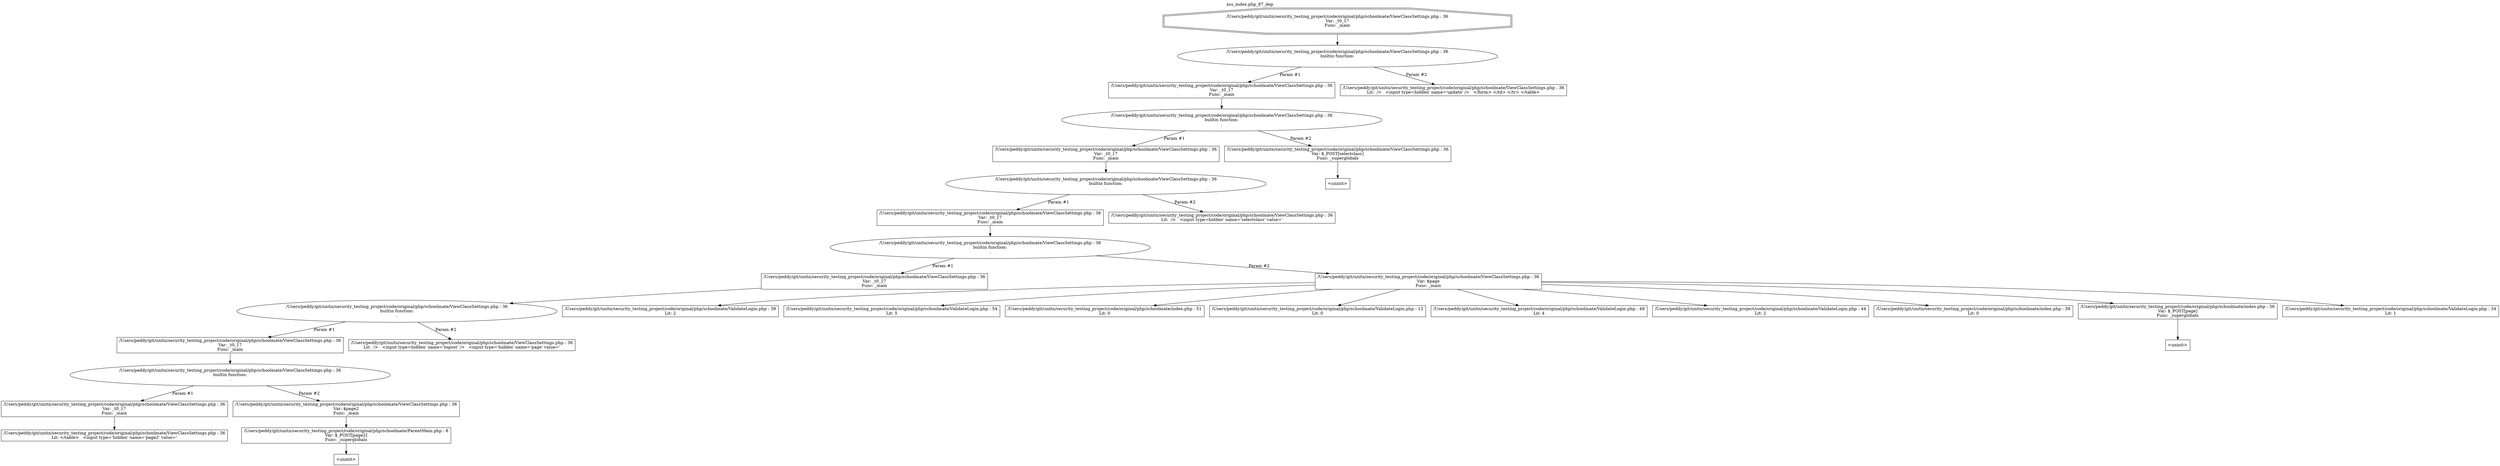 digraph cfg {
  label="xss_index.php_87_dep";
  labelloc=t;
  n1 [shape=doubleoctagon, label="/Users/peddy/git/unitn/security_testing_project/code/original/php/schoolmate/ViewClassSettings.php : 36\nVar: _t0_17\nFunc: _main\n"];
  n2 [shape=ellipse, label="/Users/peddy/git/unitn/security_testing_project/code/original/php/schoolmate/ViewClassSettings.php : 36\nbuiltin function:\n.\n"];
  n3 [shape=box, label="/Users/peddy/git/unitn/security_testing_project/code/original/php/schoolmate/ViewClassSettings.php : 36\nVar: _t0_17\nFunc: _main\n"];
  n4 [shape=ellipse, label="/Users/peddy/git/unitn/security_testing_project/code/original/php/schoolmate/ViewClassSettings.php : 36\nbuiltin function:\n.\n"];
  n5 [shape=box, label="/Users/peddy/git/unitn/security_testing_project/code/original/php/schoolmate/ViewClassSettings.php : 36\nVar: _t0_17\nFunc: _main\n"];
  n6 [shape=ellipse, label="/Users/peddy/git/unitn/security_testing_project/code/original/php/schoolmate/ViewClassSettings.php : 36\nbuiltin function:\n.\n"];
  n7 [shape=box, label="/Users/peddy/git/unitn/security_testing_project/code/original/php/schoolmate/ViewClassSettings.php : 36\nVar: _t0_17\nFunc: _main\n"];
  n8 [shape=ellipse, label="/Users/peddy/git/unitn/security_testing_project/code/original/php/schoolmate/ViewClassSettings.php : 36\nbuiltin function:\n.\n"];
  n9 [shape=box, label="/Users/peddy/git/unitn/security_testing_project/code/original/php/schoolmate/ViewClassSettings.php : 36\nVar: _t0_17\nFunc: _main\n"];
  n10 [shape=ellipse, label="/Users/peddy/git/unitn/security_testing_project/code/original/php/schoolmate/ViewClassSettings.php : 36\nbuiltin function:\n.\n"];
  n11 [shape=box, label="/Users/peddy/git/unitn/security_testing_project/code/original/php/schoolmate/ViewClassSettings.php : 36\nVar: _t0_17\nFunc: _main\n"];
  n12 [shape=ellipse, label="/Users/peddy/git/unitn/security_testing_project/code/original/php/schoolmate/ViewClassSettings.php : 36\nbuiltin function:\n.\n"];
  n13 [shape=box, label="/Users/peddy/git/unitn/security_testing_project/code/original/php/schoolmate/ViewClassSettings.php : 36\nVar: _t0_17\nFunc: _main\n"];
  n14 [shape=box, label="/Users/peddy/git/unitn/security_testing_project/code/original/php/schoolmate/ViewClassSettings.php : 36\nLit: </table>   <input type='hidden' name='page2' value='\n"];
  n15 [shape=box, label="/Users/peddy/git/unitn/security_testing_project/code/original/php/schoolmate/ViewClassSettings.php : 36\nVar: $page2\nFunc: _main\n"];
  n16 [shape=box, label="/Users/peddy/git/unitn/security_testing_project/code/original/php/schoolmate/ParentMain.php : 8\nVar: $_POST[page2]\nFunc: _superglobals\n"];
  n17 [shape=box, label="<uninit>"];
  n18 [shape=box, label="/Users/peddy/git/unitn/security_testing_project/code/original/php/schoolmate/ViewClassSettings.php : 36\nLit:  />   <input type=hidden' name='logout' />   <input type='hidden' name='page' value='\n"];
  n19 [shape=box, label="/Users/peddy/git/unitn/security_testing_project/code/original/php/schoolmate/ViewClassSettings.php : 36\nVar: $page\nFunc: _main\n"];
  n20 [shape=box, label="/Users/peddy/git/unitn/security_testing_project/code/original/php/schoolmate/ValidateLogin.php : 39\nLit: 2\n"];
  n21 [shape=box, label="/Users/peddy/git/unitn/security_testing_project/code/original/php/schoolmate/ValidateLogin.php : 54\nLit: 5\n"];
  n22 [shape=box, label="/Users/peddy/git/unitn/security_testing_project/code/original/php/schoolmate/index.php : 51\nLit: 0\n"];
  n23 [shape=box, label="/Users/peddy/git/unitn/security_testing_project/code/original/php/schoolmate/ValidateLogin.php : 12\nLit: 0\n"];
  n24 [shape=box, label="/Users/peddy/git/unitn/security_testing_project/code/original/php/schoolmate/ValidateLogin.php : 49\nLit: 4\n"];
  n25 [shape=box, label="/Users/peddy/git/unitn/security_testing_project/code/original/php/schoolmate/ValidateLogin.php : 44\nLit: 2\n"];
  n26 [shape=box, label="/Users/peddy/git/unitn/security_testing_project/code/original/php/schoolmate/index.php : 39\nLit: 0\n"];
  n27 [shape=box, label="/Users/peddy/git/unitn/security_testing_project/code/original/php/schoolmate/index.php : 36\nVar: $_POST[page]\nFunc: _superglobals\n"];
  n28 [shape=box, label="<uninit>"];
  n29 [shape=box, label="/Users/peddy/git/unitn/security_testing_project/code/original/php/schoolmate/ValidateLogin.php : 34\nLit: 1\n"];
  n30 [shape=box, label="/Users/peddy/git/unitn/security_testing_project/code/original/php/schoolmate/ViewClassSettings.php : 36\nLit:  />   <input type=hidden' name='selectclass' value='\n"];
  n31 [shape=box, label="/Users/peddy/git/unitn/security_testing_project/code/original/php/schoolmate/ViewClassSettings.php : 36\nVar: $_POST[selectclass]\nFunc: _superglobals\n"];
  n32 [shape=box, label="<uninit>"];
  n33 [shape=box, label="/Users/peddy/git/unitn/security_testing_project/code/original/php/schoolmate/ViewClassSettings.php : 36\nLit:  />   <input type=hidden' name='update' />   </form> </td> </tr> </table>\n"];
  n1 -> n2;
  n3 -> n4;
  n5 -> n6;
  n7 -> n8;
  n9 -> n10;
  n11 -> n12;
  n13 -> n14;
  n12 -> n13[label="Param #1"];
  n12 -> n15[label="Param #2"];
  n16 -> n17;
  n15 -> n16;
  n10 -> n11[label="Param #1"];
  n10 -> n18[label="Param #2"];
  n8 -> n9[label="Param #1"];
  n8 -> n19[label="Param #2"];
  n19 -> n20;
  n19 -> n21;
  n19 -> n22;
  n19 -> n23;
  n19 -> n24;
  n19 -> n25;
  n19 -> n26;
  n19 -> n27;
  n19 -> n29;
  n27 -> n28;
  n6 -> n7[label="Param #1"];
  n6 -> n30[label="Param #2"];
  n4 -> n5[label="Param #1"];
  n4 -> n31[label="Param #2"];
  n31 -> n32;
  n2 -> n3[label="Param #1"];
  n2 -> n33[label="Param #2"];
}
